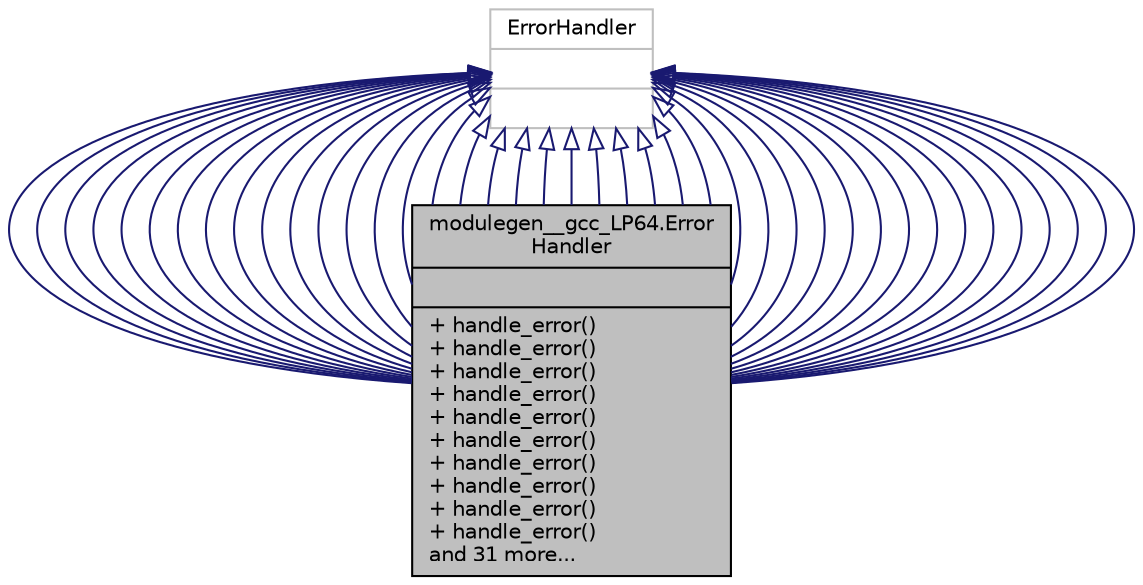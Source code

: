 digraph "modulegen__gcc_LP64.ErrorHandler"
{
  edge [fontname="Helvetica",fontsize="10",labelfontname="Helvetica",labelfontsize="10"];
  node [fontname="Helvetica",fontsize="10",shape=record];
  Node1 [label="{modulegen__gcc_LP64.Error\lHandler\n||+ handle_error()\l+ handle_error()\l+ handle_error()\l+ handle_error()\l+ handle_error()\l+ handle_error()\l+ handle_error()\l+ handle_error()\l+ handle_error()\l+ handle_error()\land 31 more...\l}",height=0.2,width=0.4,color="black", fillcolor="grey75", style="filled", fontcolor="black"];
  Node2 -> Node1 [dir="back",color="midnightblue",fontsize="10",style="solid",arrowtail="onormal"];
  Node2 [label="{ErrorHandler\n||}",height=0.2,width=0.4,color="grey75", fillcolor="white", style="filled"];
  Node2 -> Node1 [dir="back",color="midnightblue",fontsize="10",style="solid",arrowtail="onormal"];
  Node2 -> Node1 [dir="back",color="midnightblue",fontsize="10",style="solid",arrowtail="onormal"];
  Node2 -> Node1 [dir="back",color="midnightblue",fontsize="10",style="solid",arrowtail="onormal"];
  Node2 -> Node1 [dir="back",color="midnightblue",fontsize="10",style="solid",arrowtail="onormal"];
  Node2 -> Node1 [dir="back",color="midnightblue",fontsize="10",style="solid",arrowtail="onormal"];
  Node2 -> Node1 [dir="back",color="midnightblue",fontsize="10",style="solid",arrowtail="onormal"];
  Node2 -> Node1 [dir="back",color="midnightblue",fontsize="10",style="solid",arrowtail="onormal"];
  Node2 -> Node1 [dir="back",color="midnightblue",fontsize="10",style="solid",arrowtail="onormal"];
  Node2 -> Node1 [dir="back",color="midnightblue",fontsize="10",style="solid",arrowtail="onormal"];
  Node2 -> Node1 [dir="back",color="midnightblue",fontsize="10",style="solid",arrowtail="onormal"];
  Node2 -> Node1 [dir="back",color="midnightblue",fontsize="10",style="solid",arrowtail="onormal"];
  Node2 -> Node1 [dir="back",color="midnightblue",fontsize="10",style="solid",arrowtail="onormal"];
  Node2 -> Node1 [dir="back",color="midnightblue",fontsize="10",style="solid",arrowtail="onormal"];
  Node2 -> Node1 [dir="back",color="midnightblue",fontsize="10",style="solid",arrowtail="onormal"];
  Node2 -> Node1 [dir="back",color="midnightblue",fontsize="10",style="solid",arrowtail="onormal"];
  Node2 -> Node1 [dir="back",color="midnightblue",fontsize="10",style="solid",arrowtail="onormal"];
  Node2 -> Node1 [dir="back",color="midnightblue",fontsize="10",style="solid",arrowtail="onormal"];
  Node2 -> Node1 [dir="back",color="midnightblue",fontsize="10",style="solid",arrowtail="onormal"];
  Node2 -> Node1 [dir="back",color="midnightblue",fontsize="10",style="solid",arrowtail="onormal"];
  Node2 -> Node1 [dir="back",color="midnightblue",fontsize="10",style="solid",arrowtail="onormal"];
  Node2 -> Node1 [dir="back",color="midnightblue",fontsize="10",style="solid",arrowtail="onormal"];
  Node2 -> Node1 [dir="back",color="midnightblue",fontsize="10",style="solid",arrowtail="onormal"];
  Node2 -> Node1 [dir="back",color="midnightblue",fontsize="10",style="solid",arrowtail="onormal"];
  Node2 -> Node1 [dir="back",color="midnightblue",fontsize="10",style="solid",arrowtail="onormal"];
  Node2 -> Node1 [dir="back",color="midnightblue",fontsize="10",style="solid",arrowtail="onormal"];
  Node2 -> Node1 [dir="back",color="midnightblue",fontsize="10",style="solid",arrowtail="onormal"];
  Node2 -> Node1 [dir="back",color="midnightblue",fontsize="10",style="solid",arrowtail="onormal"];
  Node2 -> Node1 [dir="back",color="midnightblue",fontsize="10",style="solid",arrowtail="onormal"];
  Node2 -> Node1 [dir="back",color="midnightblue",fontsize="10",style="solid",arrowtail="onormal"];
  Node2 -> Node1 [dir="back",color="midnightblue",fontsize="10",style="solid",arrowtail="onormal"];
  Node2 -> Node1 [dir="back",color="midnightblue",fontsize="10",style="solid",arrowtail="onormal"];
  Node2 -> Node1 [dir="back",color="midnightblue",fontsize="10",style="solid",arrowtail="onormal"];
  Node2 -> Node1 [dir="back",color="midnightblue",fontsize="10",style="solid",arrowtail="onormal"];
  Node2 -> Node1 [dir="back",color="midnightblue",fontsize="10",style="solid",arrowtail="onormal"];
  Node2 -> Node1 [dir="back",color="midnightblue",fontsize="10",style="solid",arrowtail="onormal"];
  Node2 -> Node1 [dir="back",color="midnightblue",fontsize="10",style="solid",arrowtail="onormal"];
  Node2 -> Node1 [dir="back",color="midnightblue",fontsize="10",style="solid",arrowtail="onormal"];
  Node2 -> Node1 [dir="back",color="midnightblue",fontsize="10",style="solid",arrowtail="onormal"];
  Node2 -> Node1 [dir="back",color="midnightblue",fontsize="10",style="solid",arrowtail="onormal"];
  Node2 -> Node1 [dir="back",color="midnightblue",fontsize="10",style="solid",arrowtail="onormal"];
}
